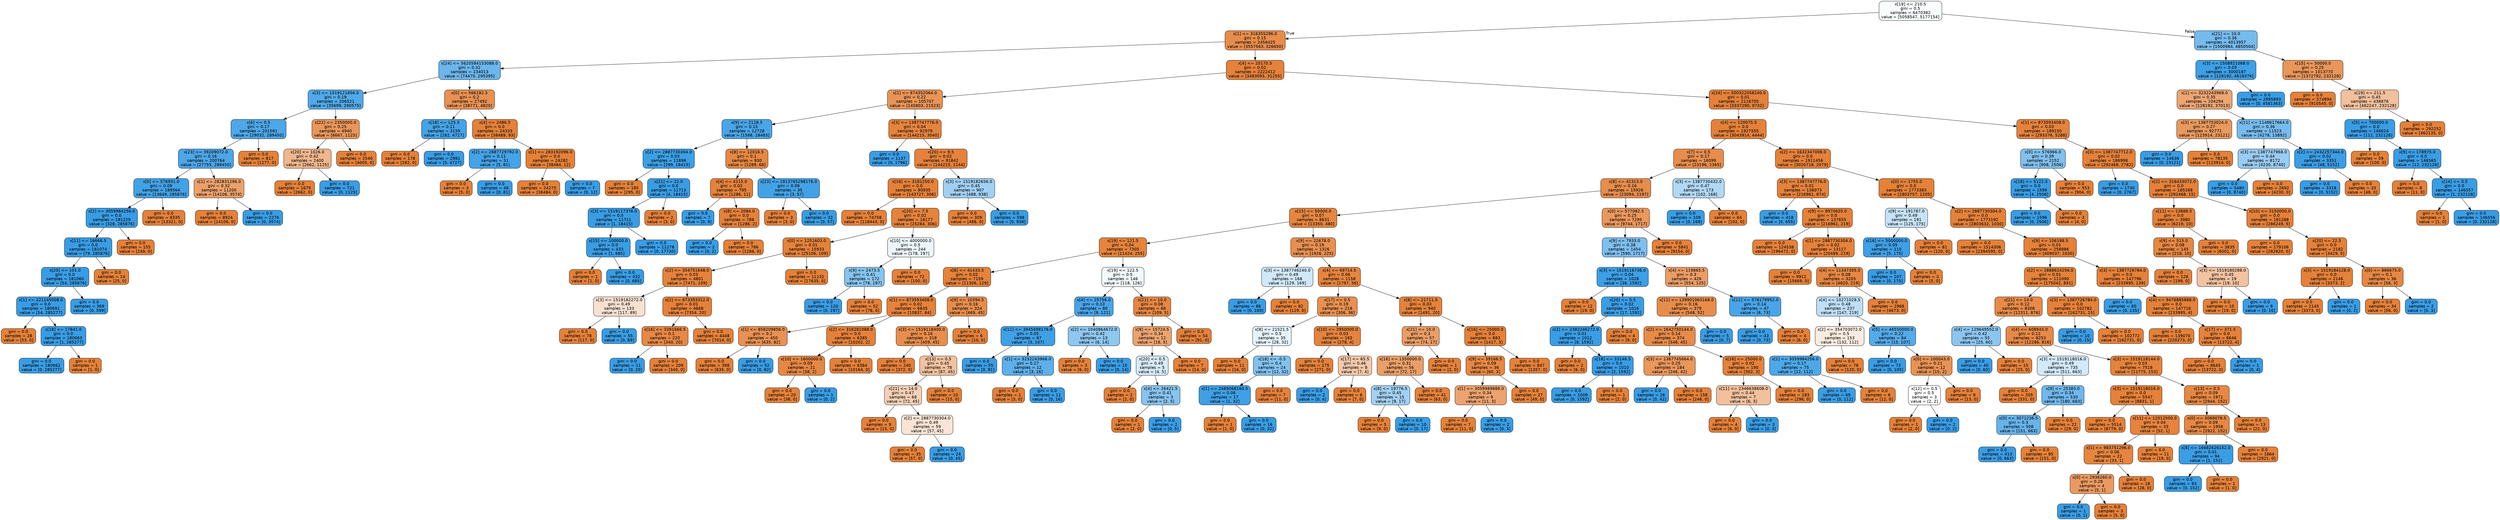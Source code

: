digraph Tree {
node [shape=box, style="filled, rounded", color="black", fontname="helvetica"] ;
edge [fontname="helvetica"] ;
0 [label="x[19] <= 210.5\ngini = 0.5\nsamples = 6470382\nvalue = [5058547, 5177154]", fillcolor="#fafdfe"] ;
1 [label="x[1] <= 316355296.0\ngini = 0.15\nsamples = 2456425\nvalue = [3557563, 326650]", fillcolor="#e78d4b"] ;
0 -> 1 [labeldistance=2.5, labelangle=45, headlabel="True"] ;
2 [label="x[24] <= 5620584153088.0\ngini = 0.32\nsamples = 234013\nvalue = [74470, 295395]", fillcolor="#6bb6ec"] ;
1 -> 2 ;
3 [label="x[3] <= 1519121856.0\ngini = 0.19\nsamples = 206521\nvalue = [35699, 290575]", fillcolor="#51a9e8"] ;
2 -> 3 ;
4 [label="x[6] <= 0.5\ngini = 0.17\nsamples = 201581\nvalue = [29032, 289450]", fillcolor="#4da7e8"] ;
3 -> 4 ;
5 [label="x[23] <= 39209072.0\ngini = 0.16\nsamples = 200764\nvalue = [27755, 289450]", fillcolor="#4ca6e7"] ;
4 -> 5 ;
6 [label="x[0] <= 576931.0\ngini = 0.09\nsamples = 189564\nvalue = [13649, 285876]", fillcolor="#42a2e6"] ;
5 -> 6 ;
7 [label="x[2] <= 3059984256.0\ngini = 0.0\nsamples = 181229\nvalue = [328, 285876]", fillcolor="#399de5"] ;
6 -> 7 ;
8 [label="x[11] <= 16666.5\ngini = 0.0\nsamples = 181074\nvalue = [79, 285876]", fillcolor="#399de5"] ;
7 -> 8 ;
9 [label="x[20] <= 101.0\ngini = 0.0\nsamples = 181060\nvalue = [54, 285876]", fillcolor="#399de5"] ;
8 -> 9 ;
10 [label="x[1] <= 221145008.0\ngini = 0.0\nsamples = 180691\nvalue = [54, 285277]", fillcolor="#399de5"] ;
9 -> 10 ;
11 [label="gini = 0.0\nsamples = 28\nvalue = [53, 0]", fillcolor="#e58139"] ;
10 -> 11 ;
12 [label="x[18] <= 17841.0\ngini = 0.0\nsamples = 180663\nvalue = [1, 285277]", fillcolor="#399de5"] ;
10 -> 12 ;
13 [label="gini = 0.0\nsamples = 180662\nvalue = [0, 285277]", fillcolor="#399de5"] ;
12 -> 13 ;
14 [label="gini = 0.0\nsamples = 1\nvalue = [1, 0]", fillcolor="#e58139"] ;
12 -> 14 ;
15 [label="gini = 0.0\nsamples = 369\nvalue = [0, 599]", fillcolor="#399de5"] ;
9 -> 15 ;
16 [label="gini = 0.0\nsamples = 14\nvalue = [25, 0]", fillcolor="#e58139"] ;
8 -> 16 ;
17 [label="gini = 0.0\nsamples = 155\nvalue = [249, 0]", fillcolor="#e58139"] ;
7 -> 17 ;
18 [label="gini = 0.0\nsamples = 8335\nvalue = [13321, 0]", fillcolor="#e58139"] ;
6 -> 18 ;
19 [label="x[1] <= 282831296.0\ngini = 0.32\nsamples = 11200\nvalue = [14106, 3574]", fillcolor="#eca16b"] ;
5 -> 19 ;
20 [label="gini = 0.0\nsamples = 8924\nvalue = [14106, 0]", fillcolor="#e58139"] ;
19 -> 20 ;
21 [label="gini = 0.0\nsamples = 2276\nvalue = [0, 3574]", fillcolor="#399de5"] ;
19 -> 21 ;
22 [label="gini = 0.0\nsamples = 817\nvalue = [1277, 0]", fillcolor="#e58139"] ;
4 -> 22 ;
23 [label="x[22] <= 2350000.0\ngini = 0.25\nsamples = 4940\nvalue = [6667, 1125]", fillcolor="#e9965a"] ;
3 -> 23 ;
24 [label="x[20] <= 1026.0\ngini = 0.42\nsamples = 2400\nvalue = [2662, 1125]", fillcolor="#f0b68d"] ;
23 -> 24 ;
25 [label="gini = 0.0\nsamples = 1679\nvalue = [2662, 0]", fillcolor="#e58139"] ;
24 -> 25 ;
26 [label="gini = 0.0\nsamples = 721\nvalue = [0, 1125]", fillcolor="#399de5"] ;
24 -> 26 ;
27 [label="gini = 0.0\nsamples = 2540\nvalue = [4005, 0]", fillcolor="#e58139"] ;
23 -> 27 ;
28 [label="x[0] <= 566182.5\ngini = 0.2\nsamples = 27492\nvalue = [38771, 4820]", fillcolor="#e89152"] ;
2 -> 28 ;
29 [label="x[18] <= 125.5\ngini = 0.11\nsamples = 3159\nvalue = [282, 4727]", fillcolor="#45a3e7"] ;
28 -> 29 ;
30 [label="gini = 0.0\nsamples = 178\nvalue = [282, 0]", fillcolor="#e58139"] ;
29 -> 30 ;
31 [label="gini = 0.0\nsamples = 2981\nvalue = [0, 4727]", fillcolor="#399de5"] ;
29 -> 31 ;
32 [label="x[4] <= 2486.5\ngini = 0.0\nsamples = 24333\nvalue = [38489, 93]", fillcolor="#e58139"] ;
28 -> 32 ;
33 [label="x[2] <= 2887729792.0\ngini = 0.11\nsamples = 51\nvalue = [5, 81]", fillcolor="#45a3e7"] ;
32 -> 33 ;
34 [label="gini = 0.0\nsamples = 3\nvalue = [5, 0]", fillcolor="#e58139"] ;
33 -> 34 ;
35 [label="gini = 0.0\nsamples = 48\nvalue = [0, 81]", fillcolor="#399de5"] ;
33 -> 35 ;
36 [label="x[1] <= 283192096.0\ngini = 0.0\nsamples = 24282\nvalue = [38484, 12]", fillcolor="#e58139"] ;
32 -> 36 ;
37 [label="gini = 0.0\nsamples = 24275\nvalue = [38484, 0]", fillcolor="#e58139"] ;
36 -> 37 ;
38 [label="gini = 0.0\nsamples = 7\nvalue = [0, 12]", fillcolor="#399de5"] ;
36 -> 38 ;
39 [label="x[4] <= 20170.5\ngini = 0.02\nsamples = 2222412\nvalue = [3483093, 31255]", fillcolor="#e5823b"] ;
1 -> 39 ;
40 [label="x[1] <= 874352064.0\ngini = 0.22\nsamples = 105707\nvalue = [145803, 21523]", fillcolor="#e99456"] ;
39 -> 40 ;
41 [label="x[9] <= 2128.5\ngini = 0.15\nsamples = 12728\nvalue = [1588, 18483]", fillcolor="#4aa5e7"] ;
40 -> 41 ;
42 [label="x[2] <= 2887730304.0\ngini = 0.03\nsamples = 11898\nvalue = [299, 18415]", fillcolor="#3c9fe5"] ;
41 -> 42 ;
43 [label="gini = 0.0\nsamples = 185\nvalue = [295, 0]", fillcolor="#e58139"] ;
42 -> 43 ;
44 [label="x[21] <= 22.0\ngini = 0.0\nsamples = 11713\nvalue = [4, 18415]", fillcolor="#399de5"] ;
42 -> 44 ;
45 [label="x[3] <= 1519117376.0\ngini = 0.0\nsamples = 11711\nvalue = [1, 18415]", fillcolor="#399de5"] ;
44 -> 45 ;
46 [label="x[15] <= 100000.0\ngini = 0.0\nsamples = 433\nvalue = [1, 685]", fillcolor="#399de5"] ;
45 -> 46 ;
47 [label="gini = 0.0\nsamples = 1\nvalue = [1, 0]", fillcolor="#e58139"] ;
46 -> 47 ;
48 [label="gini = 0.0\nsamples = 432\nvalue = [0, 685]", fillcolor="#399de5"] ;
46 -> 48 ;
49 [label="gini = 0.0\nsamples = 11278\nvalue = [0, 17730]", fillcolor="#399de5"] ;
45 -> 49 ;
50 [label="gini = 0.0\nsamples = 2\nvalue = [3, 0]", fillcolor="#e58139"] ;
44 -> 50 ;
51 [label="x[8] <= 12016.5\ngini = 0.1\nsamples = 830\nvalue = [1289, 68]", fillcolor="#e68843"] ;
41 -> 51 ;
52 [label="x[4] <= 4115.0\ngini = 0.02\nsamples = 795\nvalue = [1286, 11]", fillcolor="#e5823b"] ;
51 -> 52 ;
53 [label="gini = 0.0\nsamples = 7\nvalue = [0, 9]", fillcolor="#399de5"] ;
52 -> 53 ;
54 [label="x[8] <= 2084.0\ngini = 0.0\nsamples = 788\nvalue = [1286, 2]", fillcolor="#e58139"] ;
52 -> 54 ;
55 [label="gini = 0.0\nsamples = 2\nvalue = [0, 2]", fillcolor="#399de5"] ;
54 -> 55 ;
56 [label="gini = 0.0\nsamples = 786\nvalue = [1286, 0]", fillcolor="#e58139"] ;
54 -> 56 ;
57 [label="x[23] <= 1913765298176.0\ngini = 0.09\nsamples = 35\nvalue = [3, 57]", fillcolor="#43a2e6"] ;
51 -> 57 ;
58 [label="gini = 0.0\nsamples = 3\nvalue = [3, 0]", fillcolor="#e58139"] ;
57 -> 58 ;
59 [label="gini = 0.0\nsamples = 32\nvalue = [0, 57]", fillcolor="#399de5"] ;
57 -> 59 ;
60 [label="x[3] <= 1387747776.0\ngini = 0.04\nsamples = 92979\nvalue = [144215, 3040]", fillcolor="#e6843d"] ;
40 -> 60 ;
61 [label="gini = 0.0\nsamples = 1137\nvalue = [0, 1796]", fillcolor="#399de5"] ;
60 -> 61 ;
62 [label="x[20] <= 9.5\ngini = 0.02\nsamples = 91842\nvalue = [144215, 1244]", fillcolor="#e5823b"] ;
60 -> 62 ;
63 [label="x[16] <= 3181250.0\ngini = 0.0\nsamples = 90935\nvalue = [143727, 306]", fillcolor="#e58139"] ;
62 -> 63 ;
64 [label="gini = 0.0\nsamples = 74758\nvalue = [118443, 0]", fillcolor="#e58139"] ;
63 -> 64 ;
65 [label="x[20] <= 7.5\ngini = 0.02\nsamples = 16177\nvalue = [25284, 306]", fillcolor="#e5833b"] ;
63 -> 65 ;
66 [label="x[0] <= 1251603.0\ngini = 0.01\nsamples = 15933\nvalue = [25106, 109]", fillcolor="#e5823a"] ;
65 -> 66 ;
67 [label="x[2] <= 354751648.0\ngini = 0.03\nsamples = 4801\nvalue = [7471, 109]", fillcolor="#e5833c"] ;
66 -> 67 ;
68 [label="x[3] <= 1519182272.0\ngini = 0.49\nsamples = 133\nvalue = [117, 89]", fillcolor="#f9e1d0"] ;
67 -> 68 ;
69 [label="gini = 0.0\nsamples = 78\nvalue = [117, 0]", fillcolor="#e58139"] ;
68 -> 69 ;
70 [label="gini = 0.0\nsamples = 55\nvalue = [0, 89]", fillcolor="#399de5"] ;
68 -> 70 ;
71 [label="x[2] <= 873393312.0\ngini = 0.01\nsamples = 4668\nvalue = [7354, 20]", fillcolor="#e5813a"] ;
67 -> 71 ;
72 [label="x[16] <= 3391666.5\ngini = 0.1\nsamples = 220\nvalue = [340, 20]", fillcolor="#e78845"] ;
71 -> 72 ;
73 [label="gini = 0.0\nsamples = 11\nvalue = [0, 20]", fillcolor="#399de5"] ;
72 -> 73 ;
74 [label="gini = 0.0\nsamples = 209\nvalue = [340, 0]", fillcolor="#e58139"] ;
72 -> 74 ;
75 [label="gini = 0.0\nsamples = 4448\nvalue = [7014, 0]", fillcolor="#e58139"] ;
71 -> 75 ;
76 [label="gini = 0.0\nsamples = 11132\nvalue = [17635, 0]", fillcolor="#e58139"] ;
66 -> 76 ;
77 [label="x[10] <= 4000000.0\ngini = 0.5\nsamples = 244\nvalue = [178, 197]", fillcolor="#ecf6fc"] ;
65 -> 77 ;
78 [label="x[9] <= 2473.5\ngini = 0.41\nsamples = 172\nvalue = [78, 197]", fillcolor="#87c4ef"] ;
77 -> 78 ;
79 [label="gini = 0.0\nsamples = 120\nvalue = [0, 197]", fillcolor="#399de5"] ;
78 -> 79 ;
80 [label="gini = 0.0\nsamples = 52\nvalue = [78, 0]", fillcolor="#e58139"] ;
78 -> 80 ;
81 [label="gini = 0.0\nsamples = 72\nvalue = [100, 0]", fillcolor="#e58139"] ;
77 -> 81 ;
82 [label="x[3] <= 1519182656.0\ngini = 0.45\nsamples = 907\nvalue = [488, 938]", fillcolor="#a0d0f3"] ;
62 -> 82 ;
83 [label="gini = 0.0\nsamples = 309\nvalue = [488, 0]", fillcolor="#e58139"] ;
82 -> 83 ;
84 [label="gini = 0.0\nsamples = 598\nvalue = [0, 938]", fillcolor="#399de5"] ;
82 -> 84 ;
85 [label="x[24] <= 500322058240.0\ngini = 0.01\nsamples = 2116705\nvalue = [3337290, 9732]", fillcolor="#e5813a"] ;
39 -> 85 ;
86 [label="x[4] <= 120075.5\ngini = 0.0\nsamples = 1927555\nvalue = [3043914, 4444]", fillcolor="#e58139"] ;
85 -> 86 ;
87 [label="x[7] <= 0.5\ngini = 0.17\nsamples = 16099\nvalue = [23196, 2365]", fillcolor="#e88e4d"] ;
86 -> 87 ;
88 [label="x[8] <= 42313.0\ngini = 0.16\nsamples = 15926\nvalue = [23094, 2197]", fillcolor="#e78d4c"] ;
87 -> 88 ;
89 [label="x[15] <= 50000.0\ngini = 0.07\nsamples = 8631\nvalue = [13350, 480]", fillcolor="#e68640"] ;
88 -> 89 ;
90 [label="x[19] <= 121.5\ngini = 0.04\nsamples = 7305\nvalue = [11424, 255]", fillcolor="#e6843d"] ;
89 -> 90 ;
91 [label="x[8] <= 41433.5\ngini = 0.02\nsamples = 7159\nvalue = [11306, 129]", fillcolor="#e5823b"] ;
90 -> 91 ;
92 [label="x[1] <= 873593408.0\ngini = 0.02\nsamples = 6835\nvalue = [10837, 84]", fillcolor="#e5823b"] ;
91 -> 92 ;
93 [label="x[1] <= 858209856.0\ngini = 0.2\nsamples = 450\nvalue = [635, 82]", fillcolor="#e89153"] ;
92 -> 93 ;
94 [label="gini = 0.0\nsamples = 398\nvalue = [635, 0]", fillcolor="#e58139"] ;
93 -> 94 ;
95 [label="gini = 0.0\nsamples = 52\nvalue = [0, 82]", fillcolor="#399de5"] ;
93 -> 95 ;
96 [label="x[2] <= 316281088.0\ngini = 0.0\nsamples = 6385\nvalue = [10202, 2]", fillcolor="#e58139"] ;
92 -> 96 ;
97 [label="x[10] <= 1600000.0\ngini = 0.09\nsamples = 21\nvalue = [38, 2]", fillcolor="#e68843"] ;
96 -> 97 ;
98 [label="gini = 0.0\nsamples = 20\nvalue = [38, 0]", fillcolor="#e58139"] ;
97 -> 98 ;
99 [label="gini = 0.0\nsamples = 1\nvalue = [0, 2]", fillcolor="#399de5"] ;
97 -> 99 ;
100 [label="gini = 0.0\nsamples = 6364\nvalue = [10164, 0]", fillcolor="#e58139"] ;
96 -> 100 ;
101 [label="x[9] <= 10394.5\ngini = 0.16\nsamples = 324\nvalue = [469, 45]", fillcolor="#e78d4c"] ;
91 -> 101 ;
102 [label="x[3] <= 1519118400.0\ngini = 0.16\nsamples = 318\nvalue = [459, 45]", fillcolor="#e88d4c"] ;
101 -> 102 ;
103 [label="gini = 0.0\nsamples = 240\nvalue = [372, 0]", fillcolor="#e58139"] ;
102 -> 103 ;
104 [label="x[13] <= 0.5\ngini = 0.45\nsamples = 78\nvalue = [87, 45]", fillcolor="#f2c29f"] ;
102 -> 104 ;
105 [label="x[21] <= 14.0\ngini = 0.47\nsamples = 68\nvalue = [72, 45]", fillcolor="#f5d0b5"] ;
104 -> 105 ;
106 [label="gini = 0.0\nsamples = 9\nvalue = [15, 0]", fillcolor="#e58139"] ;
105 -> 106 ;
107 [label="x[2] <= 2887730304.0\ngini = 0.49\nsamples = 59\nvalue = [57, 45]", fillcolor="#fae4d5"] ;
105 -> 107 ;
108 [label="gini = 0.0\nsamples = 35\nvalue = [57, 0]", fillcolor="#e58139"] ;
107 -> 108 ;
109 [label="gini = 0.0\nsamples = 24\nvalue = [0, 45]", fillcolor="#399de5"] ;
107 -> 109 ;
110 [label="gini = 0.0\nsamples = 10\nvalue = [15, 0]", fillcolor="#e58139"] ;
104 -> 110 ;
111 [label="gini = 0.0\nsamples = 6\nvalue = [10, 0]", fillcolor="#e58139"] ;
101 -> 111 ;
112 [label="x[19] <= 122.5\ngini = 0.5\nsamples = 146\nvalue = [118, 126]", fillcolor="#f2f9fd"] ;
90 -> 112 ;
113 [label="x[4] <= 25756.0\ngini = 0.13\nsamples = 80\nvalue = [9, 121]", fillcolor="#48a4e7"] ;
112 -> 113 ;
114 [label="x[11] <= 3945698176.0\ngini = 0.05\nsamples = 67\nvalue = [3, 107]", fillcolor="#3fa0e6"] ;
113 -> 114 ;
115 [label="gini = 0.0\nsamples = 55\nvalue = [0, 91]", fillcolor="#399de5"] ;
114 -> 115 ;
116 [label="x[1] <= 3232243968.0\ngini = 0.27\nsamples = 12\nvalue = [3, 16]", fillcolor="#5eafea"] ;
114 -> 116 ;
117 [label="gini = 0.0\nsamples = 1\nvalue = [3, 0]", fillcolor="#e58139"] ;
116 -> 117 ;
118 [label="gini = 0.0\nsamples = 11\nvalue = [0, 16]", fillcolor="#399de5"] ;
116 -> 118 ;
119 [label="x[2] <= 1040864672.0\ngini = 0.42\nsamples = 13\nvalue = [6, 14]", fillcolor="#8ec7f0"] ;
113 -> 119 ;
120 [label="gini = 0.0\nsamples = 3\nvalue = [6, 0]", fillcolor="#e58139"] ;
119 -> 120 ;
121 [label="gini = 0.0\nsamples = 10\nvalue = [0, 14]", fillcolor="#399de5"] ;
119 -> 121 ;
122 [label="x[21] <= 10.0\ngini = 0.08\nsamples = 66\nvalue = [109, 5]", fillcolor="#e68742"] ;
112 -> 122 ;
123 [label="x[8] <= 15724.5\ngini = 0.34\nsamples = 12\nvalue = [18, 5]", fillcolor="#eca470"] ;
122 -> 123 ;
124 [label="x[20] <= 0.5\ngini = 0.49\nsamples = 5\nvalue = [4, 5]", fillcolor="#d7ebfa"] ;
123 -> 124 ;
125 [label="gini = 0.0\nsamples = 2\nvalue = [2, 0]", fillcolor="#e58139"] ;
124 -> 125 ;
126 [label="x[4] <= 26421.5\ngini = 0.41\nsamples = 3\nvalue = [2, 5]", fillcolor="#88c4ef"] ;
124 -> 126 ;
127 [label="gini = 0.0\nsamples = 1\nvalue = [2, 0]", fillcolor="#e58139"] ;
126 -> 127 ;
128 [label="gini = 0.0\nsamples = 2\nvalue = [0, 5]", fillcolor="#399de5"] ;
126 -> 128 ;
129 [label="gini = 0.0\nsamples = 7\nvalue = [14, 0]", fillcolor="#e58139"] ;
123 -> 129 ;
130 [label="gini = 0.0\nsamples = 54\nvalue = [91, 0]", fillcolor="#e58139"] ;
122 -> 130 ;
131 [label="x[9] <= 22678.0\ngini = 0.19\nsamples = 1326\nvalue = [1926, 225]", fillcolor="#e89050"] ;
89 -> 131 ;
132 [label="x[3] <= 1387746240.0\ngini = 0.49\nsamples = 168\nvalue = [129, 169]", fillcolor="#d0e8f9"] ;
131 -> 132 ;
133 [label="gini = 0.0\nsamples = 86\nvalue = [0, 169]", fillcolor="#399de5"] ;
132 -> 133 ;
134 [label="gini = 0.0\nsamples = 82\nvalue = [129, 0]", fillcolor="#e58139"] ;
132 -> 134 ;
135 [label="x[4] <= 69714.5\ngini = 0.06\nsamples = 1158\nvalue = [1797, 56]", fillcolor="#e6853f"] ;
131 -> 135 ;
136 [label="x[17] <= 0.5\ngini = 0.19\nsamples = 218\nvalue = [306, 36]", fillcolor="#e89050"] ;
135 -> 136 ;
137 [label="x[8] <= 21521.5\ngini = 0.5\nsamples = 35\nvalue = [28, 32]", fillcolor="#e6f3fc"] ;
136 -> 137 ;
138 [label="gini = 0.0\nsamples = 11\nvalue = [16, 0]", fillcolor="#e58139"] ;
137 -> 138 ;
139 [label="x[18] <= -0.5\ngini = 0.4\nsamples = 24\nvalue = [12, 32]", fillcolor="#83c2ef"] ;
137 -> 139 ;
140 [label="x[1] <= 2489068160.0\ngini = 0.06\nsamples = 17\nvalue = [1, 32]", fillcolor="#3fa0e6"] ;
139 -> 140 ;
141 [label="gini = 0.0\nsamples = 1\nvalue = [1, 0]", fillcolor="#e58139"] ;
140 -> 141 ;
142 [label="gini = 0.0\nsamples = 16\nvalue = [0, 32]", fillcolor="#399de5"] ;
140 -> 142 ;
143 [label="gini = 0.0\nsamples = 7\nvalue = [11, 0]", fillcolor="#e58139"] ;
139 -> 143 ;
144 [label="x[10] <= 2950000.0\ngini = 0.03\nsamples = 183\nvalue = [278, 4]", fillcolor="#e5833c"] ;
136 -> 144 ;
145 [label="gini = 0.0\nsamples = 175\nvalue = [271, 0]", fillcolor="#e58139"] ;
144 -> 145 ;
146 [label="x[17] <= 65.5\ngini = 0.46\nsamples = 8\nvalue = [7, 4]", fillcolor="#f4c9aa"] ;
144 -> 146 ;
147 [label="gini = 0.0\nsamples = 2\nvalue = [0, 4]", fillcolor="#399de5"] ;
146 -> 147 ;
148 [label="gini = 0.0\nsamples = 6\nvalue = [7, 0]", fillcolor="#e58139"] ;
146 -> 148 ;
149 [label="x[8] <= 21711.0\ngini = 0.03\nsamples = 940\nvalue = [1491, 20]", fillcolor="#e5833c"] ;
135 -> 149 ;
150 [label="x[21] <= 10.0\ngini = 0.3\nsamples = 57\nvalue = [74, 17]", fillcolor="#eb9e66"] ;
149 -> 150 ;
151 [label="x[16] <= 1350000.0\ngini = 0.31\nsamples = 56\nvalue = [72, 17]", fillcolor="#eb9f68"] ;
150 -> 151 ;
152 [label="x[8] <= 19776.5\ngini = 0.45\nsamples = 15\nvalue = [9, 17]", fillcolor="#a2d1f3"] ;
151 -> 152 ;
153 [label="gini = 0.0\nsamples = 5\nvalue = [9, 0]", fillcolor="#e58139"] ;
152 -> 153 ;
154 [label="gini = 0.0\nsamples = 10\nvalue = [0, 17]", fillcolor="#399de5"] ;
152 -> 154 ;
155 [label="gini = 0.0\nsamples = 41\nvalue = [63, 0]", fillcolor="#e58139"] ;
151 -> 155 ;
156 [label="gini = 0.0\nsamples = 1\nvalue = [2, 0]", fillcolor="#e58139"] ;
150 -> 156 ;
157 [label="x[16] <= 25000.0\ngini = 0.0\nsamples = 883\nvalue = [1417, 3]", fillcolor="#e58139"] ;
149 -> 157 ;
158 [label="x[9] <= 39166.5\ngini = 0.09\nsamples = 36\nvalue = [60, 3]", fillcolor="#e68743"] ;
157 -> 158 ;
159 [label="x[1] <= 3059989888.0\ngini = 0.34\nsamples = 9\nvalue = [11, 3]", fillcolor="#eca36f"] ;
158 -> 159 ;
160 [label="gini = 0.0\nsamples = 7\nvalue = [11, 0]", fillcolor="#e58139"] ;
159 -> 160 ;
161 [label="gini = 0.0\nsamples = 2\nvalue = [0, 3]", fillcolor="#399de5"] ;
159 -> 161 ;
162 [label="gini = 0.0\nsamples = 27\nvalue = [49, 0]", fillcolor="#e58139"] ;
158 -> 162 ;
163 [label="gini = 0.0\nsamples = 847\nvalue = [1357, 0]", fillcolor="#e58139"] ;
157 -> 163 ;
164 [label="x[0] <= 577082.5\ngini = 0.25\nsamples = 7295\nvalue = [9744, 1717]", fillcolor="#ea975c"] ;
88 -> 164 ;
165 [label="x[9] <= 7933.0\ngini = 0.38\nsamples = 1454\nvalue = [590, 1717]", fillcolor="#7dbfee"] ;
164 -> 165 ;
166 [label="x[3] <= 1519116736.0\ngini = 0.04\nsamples = 1028\nvalue = [36, 1592]", fillcolor="#3d9fe6"] ;
165 -> 166 ;
167 [label="gini = 0.0\nsamples = 12\nvalue = [19, 0]", fillcolor="#e58139"] ;
166 -> 167 ;
168 [label="x[20] <= 0.5\ngini = 0.02\nsamples = 1016\nvalue = [17, 1592]", fillcolor="#3b9ee5"] ;
166 -> 168 ;
169 [label="x[2] <= 2382246272.0\ngini = 0.01\nsamples = 1012\nvalue = [8, 1592]", fillcolor="#3a9de5"] ;
168 -> 169 ;
170 [label="gini = 0.0\nsamples = 2\nvalue = [6, 0]", fillcolor="#e58139"] ;
169 -> 170 ;
171 [label="x[18] <= 33146.5\ngini = 0.0\nsamples = 1010\nvalue = [2, 1592]", fillcolor="#399de5"] ;
169 -> 171 ;
172 [label="gini = 0.0\nsamples = 1009\nvalue = [0, 1592]", fillcolor="#399de5"] ;
171 -> 172 ;
173 [label="gini = 0.0\nsamples = 1\nvalue = [2, 0]", fillcolor="#e58139"] ;
171 -> 173 ;
174 [label="gini = 0.0\nsamples = 4\nvalue = [9, 0]", fillcolor="#e58139"] ;
168 -> 174 ;
175 [label="x[4] <= 119865.5\ngini = 0.3\nsamples = 426\nvalue = [554, 125]", fillcolor="#eb9d66"] ;
165 -> 175 ;
176 [label="x[11] <= 139901063168.0\ngini = 0.16\nsamples = 379\nvalue = [548, 52]", fillcolor="#e78d4c"] ;
175 -> 176 ;
177 [label="x[2] <= 1642750144.0\ngini = 0.14\nsamples = 374\nvalue = [548, 45]", fillcolor="#e78b49"] ;
176 -> 177 ;
178 [label="x[3] <= 1387745664.0\ngini = 0.25\nsamples = 184\nvalue = [246, 42]", fillcolor="#e9975b"] ;
177 -> 178 ;
179 [label="gini = 0.0\nsamples = 26\nvalue = [0, 42]", fillcolor="#399de5"] ;
178 -> 179 ;
180 [label="gini = 0.0\nsamples = 158\nvalue = [246, 0]", fillcolor="#e58139"] ;
178 -> 180 ;
181 [label="x[16] <= 25000.0\ngini = 0.02\nsamples = 190\nvalue = [302, 3]", fillcolor="#e5823b"] ;
177 -> 181 ;
182 [label="x[11] <= 2346638608.0\ngini = 0.44\nsamples = 7\nvalue = [6, 3]", fillcolor="#f2c09c"] ;
181 -> 182 ;
183 [label="gini = 0.0\nsamples = 4\nvalue = [6, 0]", fillcolor="#e58139"] ;
182 -> 183 ;
184 [label="gini = 0.0\nsamples = 3\nvalue = [0, 3]", fillcolor="#399de5"] ;
182 -> 184 ;
185 [label="gini = 0.0\nsamples = 183\nvalue = [296, 0]", fillcolor="#e58139"] ;
181 -> 185 ;
186 [label="gini = 0.0\nsamples = 5\nvalue = [0, 7]", fillcolor="#399de5"] ;
176 -> 186 ;
187 [label="x[11] <= 578179952.0\ngini = 0.14\nsamples = 47\nvalue = [6, 73]", fillcolor="#49a5e7"] ;
175 -> 187 ;
188 [label="gini = 0.0\nsamples = 43\nvalue = [0, 73]", fillcolor="#399de5"] ;
187 -> 188 ;
189 [label="gini = 0.0\nsamples = 4\nvalue = [6, 0]", fillcolor="#e58139"] ;
187 -> 189 ;
190 [label="gini = 0.0\nsamples = 5841\nvalue = [9154, 0]", fillcolor="#e58139"] ;
164 -> 190 ;
191 [label="x[3] <= 1387730432.0\ngini = 0.47\nsamples = 173\nvalue = [102, 168]", fillcolor="#b1d8f5"] ;
87 -> 191 ;
192 [label="gini = 0.0\nsamples = 109\nvalue = [0, 168]", fillcolor="#399de5"] ;
191 -> 192 ;
193 [label="gini = 0.0\nsamples = 64\nvalue = [102, 0]", fillcolor="#e58139"] ;
191 -> 193 ;
194 [label="x[2] <= 1632347008.0\ngini = 0.0\nsamples = 1911456\nvalue = [3020718, 2079]", fillcolor="#e58139"] ;
86 -> 194 ;
195 [label="x[3] <= 1387747776.0\ngini = 0.01\nsamples = 138073\nvalue = [216961, 874]", fillcolor="#e5823a"] ;
194 -> 195 ;
196 [label="gini = 0.0\nsamples = 418\nvalue = [0, 655]", fillcolor="#399de5"] ;
195 -> 196 ;
197 [label="x[9] <= 8970635.0\ngini = 0.0\nsamples = 137655\nvalue = [216961, 219]", fillcolor="#e58139"] ;
195 -> 197 ;
198 [label="gini = 0.0\nsamples = 124538\nvalue = [196472, 0]", fillcolor="#e58139"] ;
197 -> 198 ;
199 [label="x[1] <= 2887730304.0\ngini = 0.02\nsamples = 13117\nvalue = [20489, 219]", fillcolor="#e5823b"] ;
197 -> 199 ;
200 [label="gini = 0.0\nsamples = 9912\nvalue = [15669, 0]", fillcolor="#e58139"] ;
199 -> 200 ;
201 [label="x[4] <= 11347305.0\ngini = 0.08\nsamples = 3205\nvalue = [4820, 219]", fillcolor="#e68742"] ;
199 -> 201 ;
202 [label="x[4] <= 10271028.5\ngini = 0.48\nsamples = 237\nvalue = [147, 219]", fillcolor="#bedff6"] ;
201 -> 202 ;
203 [label="x[2] <= 354703072.0\ngini = 0.5\nsamples = 153\nvalue = [132, 112]", fillcolor="#fbece1"] ;
202 -> 203 ;
204 [label="x[1] <= 3059984256.0\ngini = 0.17\nsamples = 75\nvalue = [12, 112]", fillcolor="#4ea8e8"] ;
203 -> 204 ;
205 [label="gini = 0.0\nsamples = 69\nvalue = [0, 112]", fillcolor="#399de5"] ;
204 -> 205 ;
206 [label="gini = 0.0\nsamples = 6\nvalue = [12, 0]", fillcolor="#e58139"] ;
204 -> 206 ;
207 [label="gini = 0.0\nsamples = 78\nvalue = [120, 0]", fillcolor="#e58139"] ;
203 -> 207 ;
208 [label="x[5] <= 46550000.0\ngini = 0.22\nsamples = 84\nvalue = [15, 107]", fillcolor="#55abe9"] ;
202 -> 208 ;
209 [label="gini = 0.0\nsamples = 72\nvalue = [0, 105]", fillcolor="#399de5"] ;
208 -> 209 ;
210 [label="x[0] <= 100043.0\ngini = 0.21\nsamples = 12\nvalue = [15, 2]", fillcolor="#e89253"] ;
208 -> 210 ;
211 [label="x[12] <= 0.5\ngini = 0.5\nsamples = 3\nvalue = [2, 2]", fillcolor="#ffffff"] ;
210 -> 211 ;
212 [label="gini = 0.0\nsamples = 1\nvalue = [2, 0]", fillcolor="#e58139"] ;
211 -> 212 ;
213 [label="gini = 0.0\nsamples = 2\nvalue = [0, 2]", fillcolor="#399de5"] ;
211 -> 213 ;
214 [label="gini = 0.0\nsamples = 9\nvalue = [13, 0]", fillcolor="#e58139"] ;
210 -> 214 ;
215 [label="gini = 0.0\nsamples = 2968\nvalue = [4673, 0]", fillcolor="#e58139"] ;
201 -> 215 ;
216 [label="x[0] <= 1755.0\ngini = 0.0\nsamples = 1773383\nvalue = [2803757, 1205]", fillcolor="#e58139"] ;
194 -> 216 ;
217 [label="x[9] <= 191787.0\ngini = 0.49\nsamples = 191\nvalue = [125, 175]", fillcolor="#c6e3f8"] ;
216 -> 217 ;
218 [label="x[16] <= 5000000.0\ngini = 0.05\nsamples = 110\nvalue = [5, 175]", fillcolor="#3fa0e6"] ;
217 -> 218 ;
219 [label="gini = 0.0\nsamples = 107\nvalue = [0, 175]", fillcolor="#399de5"] ;
218 -> 219 ;
220 [label="gini = 0.0\nsamples = 3\nvalue = [5, 0]", fillcolor="#e58139"] ;
218 -> 220 ;
221 [label="gini = 0.0\nsamples = 81\nvalue = [120, 0]", fillcolor="#e58139"] ;
217 -> 221 ;
222 [label="x[2] <= 2887730304.0\ngini = 0.0\nsamples = 1773192\nvalue = [2803632, 1030]", fillcolor="#e58139"] ;
216 -> 222 ;
223 [label="gini = 0.0\nsamples = 1514306\nvalue = [2394595, 0]", fillcolor="#e58139"] ;
222 -> 223 ;
224 [label="x[9] <= 106188.5\ngini = 0.01\nsamples = 258886\nvalue = [409037, 1030]", fillcolor="#e58139"] ;
222 -> 224 ;
225 [label="x[2] <= 2888624256.0\ngini = 0.01\nsamples = 111090\nvalue = [175042, 891]", fillcolor="#e5823a"] ;
224 -> 225 ;
226 [label="x[21] <= 14.0\ngini = 0.12\nsamples = 8308\nvalue = [12311, 876]", fillcolor="#e78a47"] ;
225 -> 226 ;
227 [label="x[4] <= 129649552.0\ngini = 0.42\nsamples = 55\nvalue = [25, 60]", fillcolor="#8bc6f0"] ;
226 -> 227 ;
228 [label="gini = 0.0\nsamples = 40\nvalue = [0, 60]", fillcolor="#399de5"] ;
227 -> 228 ;
229 [label="gini = 0.0\nsamples = 15\nvalue = [25, 0]", fillcolor="#e58139"] ;
227 -> 229 ;
230 [label="x[4] <= 608943.0\ngini = 0.12\nsamples = 8253\nvalue = [12286, 816]", fillcolor="#e78946"] ;
226 -> 230 ;
231 [label="x[3] <= 1519118016.0\ngini = 0.49\nsamples = 735\nvalue = [511, 663]", fillcolor="#d2e9f9"] ;
230 -> 231 ;
232 [label="gini = 0.0\nsamples = 205\nvalue = [331, 0]", fillcolor="#e58139"] ;
231 -> 232 ;
233 [label="x[9] <= 25383.0\ngini = 0.34\nsamples = 530\nvalue = [180, 663]", fillcolor="#6fb8ec"] ;
231 -> 233 ;
234 [label="x[0] <= 3071236.5\ngini = 0.3\nsamples = 508\nvalue = [151, 663]", fillcolor="#66b3eb"] ;
233 -> 234 ;
235 [label="gini = 0.0\nsamples = 413\nvalue = [0, 663]", fillcolor="#399de5"] ;
234 -> 235 ;
236 [label="gini = 0.0\nsamples = 95\nvalue = [151, 0]", fillcolor="#e58139"] ;
234 -> 236 ;
237 [label="gini = 0.0\nsamples = 22\nvalue = [29, 0]", fillcolor="#e58139"] ;
233 -> 237 ;
238 [label="x[3] <= 1519118144.0\ngini = 0.03\nsamples = 7518\nvalue = [11775, 153]", fillcolor="#e5833c"] ;
230 -> 238 ;
239 [label="x[3] <= 1519118016.0\ngini = 0.0\nsamples = 5547\nvalue = [8831, 1]", fillcolor="#e58139"] ;
238 -> 239 ;
240 [label="gini = 0.0\nsamples = 5514\nvalue = [8779, 0]", fillcolor="#e58139"] ;
239 -> 240 ;
241 [label="x[11] <= 12012500.0\ngini = 0.04\nsamples = 33\nvalue = [52, 1]", fillcolor="#e6833d"] ;
239 -> 241 ;
242 [label="x[1] <= 983751296.0\ngini = 0.06\nsamples = 22\nvalue = [33, 1]", fillcolor="#e6853f"] ;
241 -> 242 ;
243 [label="x[0] <= 2936260.0\ngini = 0.28\nsamples = 4\nvalue = [5, 1]", fillcolor="#ea9a61"] ;
242 -> 243 ;
244 [label="gini = 0.0\nsamples = 1\nvalue = [0, 1]", fillcolor="#399de5"] ;
243 -> 244 ;
245 [label="gini = 0.0\nsamples = 3\nvalue = [5, 0]", fillcolor="#e58139"] ;
243 -> 245 ;
246 [label="gini = 0.0\nsamples = 18\nvalue = [28, 0]", fillcolor="#e58139"] ;
242 -> 246 ;
247 [label="gini = 0.0\nsamples = 11\nvalue = [19, 0]", fillcolor="#e58139"] ;
241 -> 247 ;
248 [label="x[13] <= 0.5\ngini = 0.09\nsamples = 1971\nvalue = [2944, 152]", fillcolor="#e68843"] ;
238 -> 248 ;
249 [label="x[0] <= 3069078.5\ngini = 0.09\nsamples = 1958\nvalue = [2922, 152]", fillcolor="#e68843"] ;
248 -> 249 ;
250 [label="x[8] <= 16682626152.0\ngini = 0.01\nsamples = 94\nvalue = [1, 152]", fillcolor="#3a9ee5"] ;
249 -> 250 ;
251 [label="gini = 0.0\nsamples = 93\nvalue = [0, 152]", fillcolor="#399de5"] ;
250 -> 251 ;
252 [label="gini = 0.0\nsamples = 1\nvalue = [1, 0]", fillcolor="#e58139"] ;
250 -> 252 ;
253 [label="gini = 0.0\nsamples = 1864\nvalue = [2921, 0]", fillcolor="#e58139"] ;
249 -> 253 ;
254 [label="gini = 0.0\nsamples = 13\nvalue = [22, 0]", fillcolor="#e58139"] ;
248 -> 254 ;
255 [label="x[3] <= 1387726784.0\ngini = 0.0\nsamples = 102782\nvalue = [162731, 15]", fillcolor="#e58139"] ;
225 -> 255 ;
256 [label="gini = 0.0\nsamples = 10\nvalue = [0, 15]", fillcolor="#399de5"] ;
255 -> 256 ;
257 [label="gini = 0.0\nsamples = 102772\nvalue = [162731, 0]", fillcolor="#e58139"] ;
255 -> 257 ;
258 [label="x[3] <= 1387726784.0\ngini = 0.0\nsamples = 147796\nvalue = [233995, 139]", fillcolor="#e58139"] ;
224 -> 258 ;
259 [label="gini = 0.0\nsamples = 80\nvalue = [0, 135]", fillcolor="#399de5"] ;
258 -> 259 ;
260 [label="x[4] <= 9478885888.0\ngini = 0.0\nsamples = 147716\nvalue = [233995, 4]", fillcolor="#e58139"] ;
258 -> 260 ;
261 [label="gini = 0.0\nsamples = 139070\nvalue = [220273, 0]", fillcolor="#e58139"] ;
260 -> 261 ;
262 [label="x[17] <= 371.5\ngini = 0.0\nsamples = 8646\nvalue = [13722, 4]", fillcolor="#e58139"] ;
260 -> 262 ;
263 [label="gini = 0.0\nsamples = 8645\nvalue = [13722, 0]", fillcolor="#e58139"] ;
262 -> 263 ;
264 [label="gini = 0.0\nsamples = 1\nvalue = [0, 4]", fillcolor="#399de5"] ;
262 -> 264 ;
265 [label="x[1] <= 873593408.0\ngini = 0.03\nsamples = 189150\nvalue = [293376, 5288]", fillcolor="#e5833d"] ;
85 -> 265 ;
266 [label="x[0] <= 576966.0\ngini = 0.39\nsamples = 2152\nvalue = [908, 2506]", fillcolor="#81c1ee"] ;
265 -> 266 ;
267 [label="x[18] <= 5122.5\ngini = 0.0\nsamples = 1599\nvalue = [4, 2506]", fillcolor="#399de5"] ;
266 -> 267 ;
268 [label="gini = 0.0\nsamples = 1596\nvalue = [0, 2506]", fillcolor="#399de5"] ;
267 -> 268 ;
269 [label="gini = 0.0\nsamples = 3\nvalue = [4, 0]", fillcolor="#e58139"] ;
267 -> 269 ;
270 [label="gini = 0.0\nsamples = 553\nvalue = [904, 0]", fillcolor="#e58139"] ;
266 -> 270 ;
271 [label="x[3] <= 1387747712.0\ngini = 0.02\nsamples = 186998\nvalue = [292468, 2782]", fillcolor="#e5823b"] ;
265 -> 271 ;
272 [label="gini = 0.0\nsamples = 1730\nvalue = [0, 2767]", fillcolor="#399de5"] ;
271 -> 272 ;
273 [label="x[2] <= 316433072.0\ngini = 0.0\nsamples = 185268\nvalue = [292468, 15]", fillcolor="#e58139"] ;
271 -> 273 ;
274 [label="x[11] <= 13888.5\ngini = 0.0\nsamples = 3980\nvalue = [6219, 10]", fillcolor="#e58139"] ;
273 -> 274 ;
275 [label="x[9] <= 515.0\ngini = 0.08\nsamples = 145\nvalue = [218, 10]", fillcolor="#e68742"] ;
274 -> 275 ;
276 [label="gini = 0.0\nsamples = 126\nvalue = [199, 0]", fillcolor="#e58139"] ;
275 -> 276 ;
277 [label="x[3] <= 1519180288.0\ngini = 0.45\nsamples = 19\nvalue = [19, 10]", fillcolor="#f3c3a1"] ;
275 -> 277 ;
278 [label="gini = 0.0\nsamples = 10\nvalue = [19, 0]", fillcolor="#e58139"] ;
277 -> 278 ;
279 [label="gini = 0.0\nsamples = 9\nvalue = [0, 10]", fillcolor="#399de5"] ;
277 -> 279 ;
280 [label="gini = 0.0\nsamples = 3835\nvalue = [6001, 0]", fillcolor="#e58139"] ;
274 -> 280 ;
281 [label="x[10] <= 3150000.0\ngini = 0.0\nsamples = 181288\nvalue = [286249, 5]", fillcolor="#e58139"] ;
273 -> 281 ;
282 [label="gini = 0.0\nsamples = 179106\nvalue = [282820, 0]", fillcolor="#e58139"] ;
281 -> 282 ;
283 [label="x[20] <= 22.5\ngini = 0.0\nsamples = 2182\nvalue = [3429, 5]", fillcolor="#e58139"] ;
281 -> 283 ;
284 [label="x[3] <= 1519184128.0\ngini = 0.0\nsamples = 2146\nvalue = [3373, 2]", fillcolor="#e58139"] ;
283 -> 284 ;
285 [label="gini = 0.0\nsamples = 2145\nvalue = [3373, 0]", fillcolor="#e58139"] ;
284 -> 285 ;
286 [label="gini = 0.0\nsamples = 1\nvalue = [0, 2]", fillcolor="#399de5"] ;
284 -> 286 ;
287 [label="x[0] <= 886675.0\ngini = 0.1\nsamples = 36\nvalue = [56, 3]", fillcolor="#e68844"] ;
283 -> 287 ;
288 [label="gini = 0.0\nsamples = 34\nvalue = [56, 0]", fillcolor="#e58139"] ;
287 -> 288 ;
289 [label="gini = 0.0\nsamples = 2\nvalue = [0, 3]", fillcolor="#399de5"] ;
287 -> 289 ;
290 [label="x[21] <= 10.0\ngini = 0.36\nsamples = 4013957\nvalue = [1500984, 4850504]", fillcolor="#76bbed"] ;
0 -> 290 [labeldistance=2.5, labelangle=-45, headlabel="False"] ;
291 [label="x[3] <= 1508921088.0\ngini = 0.05\nsamples = 3000187\nvalue = [128192, 4618376]", fillcolor="#3ea0e6"] ;
290 -> 291 ;
292 [label="x[1] <= 3232243968.0\ngini = 0.35\nsamples = 104294\nvalue = [128192, 37013]", fillcolor="#eda572"] ;
291 -> 292 ;
293 [label="x[3] <= 1387753024.0\ngini = 0.27\nsamples = 92771\nvalue = [123914, 23121]", fillcolor="#ea995e"] ;
292 -> 293 ;
294 [label="gini = 0.0\nsamples = 14636\nvalue = [0, 23121]", fillcolor="#399de5"] ;
293 -> 294 ;
295 [label="gini = 0.0\nsamples = 78135\nvalue = [123914, 0]", fillcolor="#e58139"] ;
293 -> 295 ;
296 [label="x[11] <= 1148617664.0\ngini = 0.36\nsamples = 11523\nvalue = [4278, 13892]", fillcolor="#76bbed"] ;
292 -> 296 ;
297 [label="x[3] <= 1387747968.0\ngini = 0.44\nsamples = 8172\nvalue = [4230, 8740]", fillcolor="#99ccf2"] ;
296 -> 297 ;
298 [label="gini = 0.0\nsamples = 5480\nvalue = [0, 8740]", fillcolor="#399de5"] ;
297 -> 298 ;
299 [label="gini = 0.0\nsamples = 2692\nvalue = [4230, 0]", fillcolor="#e58139"] ;
297 -> 299 ;
300 [label="x[2] <= 2432257344.0\ngini = 0.02\nsamples = 3351\nvalue = [48, 5152]", fillcolor="#3b9ee5"] ;
296 -> 300 ;
301 [label="gini = 0.0\nsamples = 3318\nvalue = [0, 5152]", fillcolor="#399de5"] ;
300 -> 301 ;
302 [label="gini = 0.0\nsamples = 33\nvalue = [48, 0]", fillcolor="#e58139"] ;
300 -> 302 ;
303 [label="gini = 0.0\nsamples = 2895893\nvalue = [0, 4581363]", fillcolor="#399de5"] ;
291 -> 303 ;
304 [label="x[15] <= 50000.0\ngini = 0.25\nsamples = 1013770\nvalue = [1372792, 232128]", fillcolor="#e9965a"] ;
290 -> 304 ;
305 [label="gini = 0.0\nsamples = 574894\nvalue = [910545, 0]", fillcolor="#e58139"] ;
304 -> 305 ;
306 [label="x[19] <= 211.5\ngini = 0.45\nsamples = 438876\nvalue = [462247, 232128]", fillcolor="#f2c09c"] ;
304 -> 306 ;
307 [label="x[5] <= 700000.0\ngini = 0.0\nsamples = 146624\nvalue = [112, 232128]", fillcolor="#399de5"] ;
306 -> 307 ;
308 [label="gini = 0.0\nsamples = 59\nvalue = [100, 0]", fillcolor="#e58139"] ;
307 -> 308 ;
309 [label="x[9] <= 178975.0\ngini = 0.0\nsamples = 146565\nvalue = [12, 232128]", fillcolor="#399de5"] ;
307 -> 309 ;
310 [label="gini = 0.0\nsamples = 8\nvalue = [11, 0]", fillcolor="#e58139"] ;
309 -> 310 ;
311 [label="x[14] <= 0.5\ngini = 0.0\nsamples = 146557\nvalue = [1, 232128]", fillcolor="#399de5"] ;
309 -> 311 ;
312 [label="gini = 0.0\nsamples = 1\nvalue = [1, 0]", fillcolor="#e58139"] ;
311 -> 312 ;
313 [label="gini = 0.0\nsamples = 146556\nvalue = [0, 232128]", fillcolor="#399de5"] ;
311 -> 313 ;
314 [label="gini = 0.0\nsamples = 292252\nvalue = [462135, 0]", fillcolor="#e58139"] ;
306 -> 314 ;
}